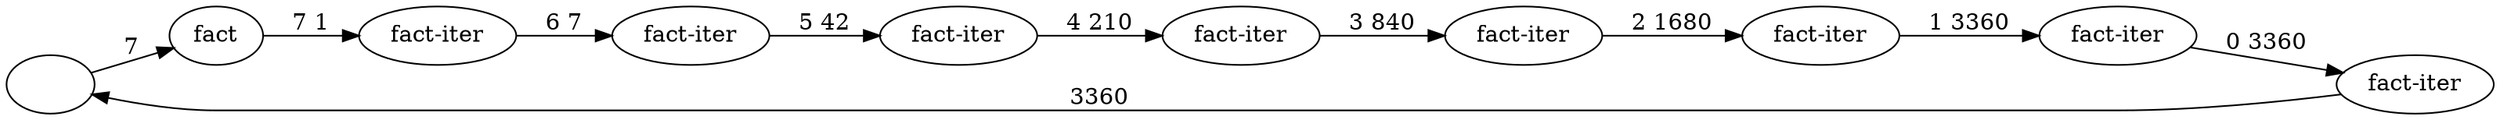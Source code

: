 digraph G {

rankdir=LR

call      [label=""]
fact7     [label="fact"]
factiter7 [label="fact-iter"]    
factiter6 [label="fact-iter"]    
factiter5 [label="fact-iter"]   
factiter4 [label="fact-iter"]  
factiter3 [label="fact-iter"]  
factiter2 [label="fact-iter"] 
factiter1 [label="fact-iter"] 
factiter0 [label="fact-iter"] 

call->fact7            [label="7"]
fact7->factiter7       [label="7 1"]    
factiter7->factiter6   [label="6 7"]    
factiter6->factiter5   [label="5 42"]   
factiter5->factiter4   [label="4 210"]  
factiter4->factiter3   [label="3 840"]  
factiter3->factiter2   [label="2 1680"] 
factiter2->factiter1   [label="1 3360"] 
factiter1->factiter0   [label="0 3360"] 
factiter0->call        [label="3360"]               

}
